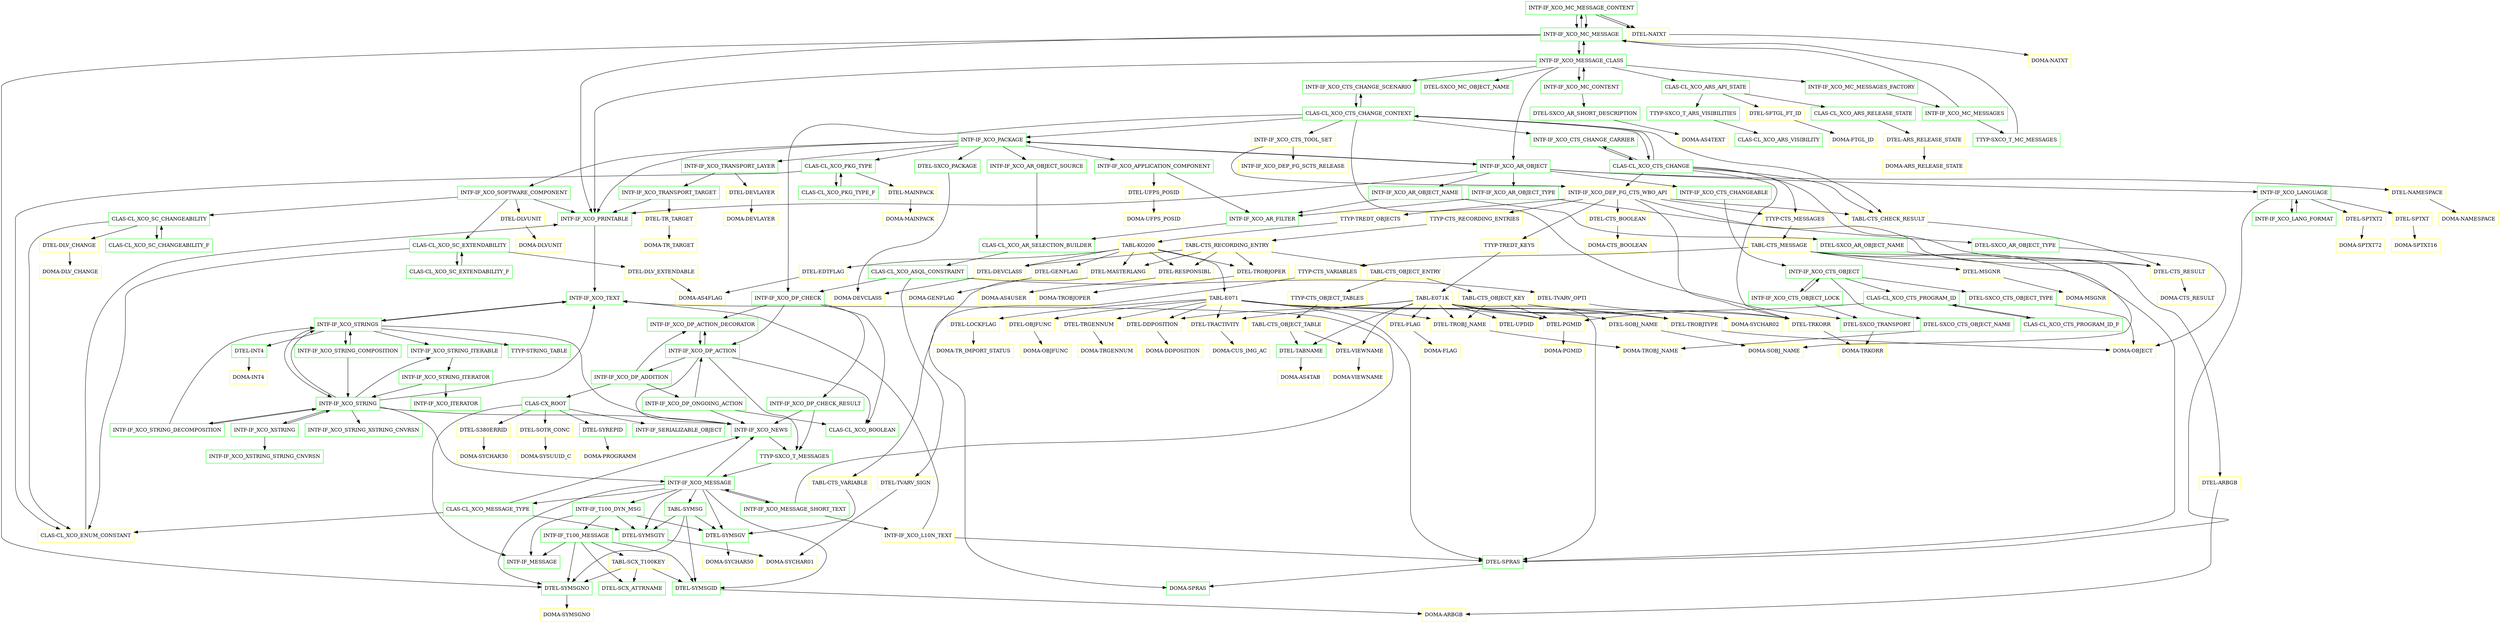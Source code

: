 digraph G {
  "INTF-IF_XCO_MC_MESSAGE_CONTENT" [shape=box,color=green];
  "INTF-IF_XCO_MC_MESSAGE" [shape=box,color=green,URL="./INTF_IF_XCO_MC_MESSAGE.html"];
  "INTF-IF_XCO_PRINTABLE" [shape=box,color=green,URL="./INTF_IF_XCO_PRINTABLE.html"];
  "INTF-IF_XCO_TEXT" [shape=box,color=green,URL="./INTF_IF_XCO_TEXT.html"];
  "INTF-IF_XCO_STRINGS" [shape=box,color=green,URL="./INTF_IF_XCO_STRINGS.html"];
  "INTF-IF_XCO_STRING_ITERABLE" [shape=box,color=green,URL="./INTF_IF_XCO_STRING_ITERABLE.html"];
  "INTF-IF_XCO_STRING_ITERATOR" [shape=box,color=green,URL="./INTF_IF_XCO_STRING_ITERATOR.html"];
  "INTF-IF_XCO_ITERATOR" [shape=box,color=green,URL="./INTF_IF_XCO_ITERATOR.html"];
  "INTF-IF_XCO_STRING" [shape=box,color=green,URL="./INTF_IF_XCO_STRING.html"];
  "INTF-IF_XCO_NEWS" [shape=box,color=green,URL="./INTF_IF_XCO_NEWS.html"];
  "TTYP-SXCO_T_MESSAGES" [shape=box,color=green,URL="./TTYP_SXCO_T_MESSAGES.html"];
  "INTF-IF_XCO_MESSAGE" [shape=box,color=green,URL="./INTF_IF_XCO_MESSAGE.html"];
  "INTF-IF_T100_DYN_MSG" [shape=box,color=green,URL="./INTF_IF_T100_DYN_MSG.html"];
  "INTF-IF_T100_MESSAGE" [shape=box,color=green,URL="./INTF_IF_T100_MESSAGE.html"];
  "INTF-IF_MESSAGE" [shape=box,color=green,URL="./INTF_IF_MESSAGE.html"];
  "TABL-SCX_T100KEY" [shape=box,color=yellow,URL="./TABL_SCX_T100KEY.html"];
  "DTEL-SCX_ATTRNAME" [shape=box,color=green,URL="./DTEL_SCX_ATTRNAME.html"];
  "DTEL-SYMSGNO" [shape=box,color=green,URL="./DTEL_SYMSGNO.html"];
  "DOMA-SYMSGNO" [shape=box,color=yellow,URL="./DOMA_SYMSGNO.html"];
  "DTEL-SYMSGID" [shape=box,color=green,URL="./DTEL_SYMSGID.html"];
  "DOMA-ARBGB" [shape=box,color=yellow,URL="./DOMA_ARBGB.html"];
  "DTEL-SYMSGTY" [shape=box,color=green,URL="./DTEL_SYMSGTY.html"];
  "DOMA-SYCHAR01" [shape=box,color=yellow,URL="./DOMA_SYCHAR01.html"];
  "DTEL-SYMSGV" [shape=box,color=green,URL="./DTEL_SYMSGV.html"];
  "DOMA-SYCHAR50" [shape=box,color=yellow,URL="./DOMA_SYCHAR50.html"];
  "INTF-IF_XCO_MESSAGE_SHORT_TEXT" [shape=box,color=green,URL="./INTF_IF_XCO_MESSAGE_SHORT_TEXT.html"];
  "INTF-IF_XCO_L10N_TEXT" [shape=box,color=yellow,URL="./INTF_IF_XCO_L10N_TEXT.html"];
  "DTEL-SPRAS" [shape=box,color=green,URL="./DTEL_SPRAS.html"];
  "DOMA-SPRAS" [shape=box,color=green,URL="./DOMA_SPRAS.html"];
  "CLAS-CL_XCO_MESSAGE_TYPE" [shape=box,color=green,URL="./CLAS_CL_XCO_MESSAGE_TYPE.html"];
  "CLAS-CL_XCO_ENUM_CONSTANT" [shape=box,color=yellow,URL="./CLAS_CL_XCO_ENUM_CONSTANT.html"];
  "TABL-SYMSG" [shape=box,color=green,URL="./TABL_SYMSG.html"];
  "INTF-IF_XCO_XSTRING" [shape=box,color=green,URL="./INTF_IF_XCO_XSTRING.html"];
  "INTF-IF_XCO_XSTRING_STRING_CNVRSN" [shape=box,color=green,URL="./INTF_IF_XCO_XSTRING_STRING_CNVRSN.html"];
  "INTF-IF_XCO_STRING_XSTRING_CNVRSN" [shape=box,color=green,URL="./INTF_IF_XCO_STRING_XSTRING_CNVRSN.html"];
  "INTF-IF_XCO_STRING_DECOMPOSITION" [shape=box,color=green,URL="./INTF_IF_XCO_STRING_DECOMPOSITION.html"];
  "INTF-IF_XCO_STRING_COMPOSITION" [shape=box,color=green,URL="./INTF_IF_XCO_STRING_COMPOSITION.html"];
  "TTYP-STRING_TABLE" [shape=box,color=green,URL="./TTYP_STRING_TABLE.html"];
  "DTEL-INT4" [shape=box,color=green,URL="./DTEL_INT4.html"];
  "DOMA-INT4" [shape=box,color=yellow,URL="./DOMA_INT4.html"];
  "INTF-IF_XCO_MC_MESSAGE_CONTENT" [shape=box,color=green,URL="./INTF_IF_XCO_MC_MESSAGE_CONTENT.html"];
  "DTEL-NATXT" [shape=box,color=yellow,URL="./DTEL_NATXT.html"];
  "DOMA-NATXT" [shape=box,color=yellow,URL="./DOMA_NATXT.html"];
  "INTF-IF_XCO_MESSAGE_CLASS" [shape=box,color=green,URL="./INTF_IF_XCO_MESSAGE_CLASS.html"];
  "INTF-IF_XCO_MC_CONTENT" [shape=box,color=green,URL="./INTF_IF_XCO_MC_CONTENT.html"];
  "DTEL-SXCO_AR_SHORT_DESCRIPTION" [shape=box,color=green,URL="./DTEL_SXCO_AR_SHORT_DESCRIPTION.html"];
  "DOMA-AS4TEXT" [shape=box,color=yellow,URL="./DOMA_AS4TEXT.html"];
  "CLAS-CL_XCO_ARS_API_STATE" [shape=box,color=green,URL="./CLAS_CL_XCO_ARS_API_STATE.html"];
  "CLAS-CL_XCO_ARS_RELEASE_STATE" [shape=box,color=green,URL="./CLAS_CL_XCO_ARS_RELEASE_STATE.html"];
  "DTEL-ARS_RELEASE_STATE" [shape=box,color=yellow,URL="./DTEL_ARS_RELEASE_STATE.html"];
  "DOMA-ARS_RELEASE_STATE" [shape=box,color=yellow,URL="./DOMA_ARS_RELEASE_STATE.html"];
  "TTYP-SXCO_T_ARS_VISIBILITIES" [shape=box,color=green,URL="./TTYP_SXCO_T_ARS_VISIBILITIES.html"];
  "CLAS-CL_XCO_ARS_VISIBILITY" [shape=box,color=green,URL="./CLAS_CL_XCO_ARS_VISIBILITY.html"];
  "DTEL-SFTGL_FT_ID" [shape=box,color=yellow,URL="./DTEL_SFTGL_FT_ID.html"];
  "DOMA-FTGL_ID" [shape=box,color=yellow,URL="./DOMA_FTGL_ID.html"];
  "INTF-IF_XCO_CTS_CHANGE_SCENARIO" [shape=box,color=green,URL="./INTF_IF_XCO_CTS_CHANGE_SCENARIO.html"];
  "CLAS-CL_XCO_CTS_CHANGE_CONTEXT" [shape=box,color=green,URL="./CLAS_CL_XCO_CTS_CHANGE_CONTEXT.html"];
  "INTF-IF_XCO_CTS_CHANGE_CARRIER" [shape=box,color=green,URL="./INTF_IF_XCO_CTS_CHANGE_CARRIER.html"];
  "CLAS-CL_XCO_CTS_CHANGE" [shape=box,color=green,URL="./CLAS_CL_XCO_CTS_CHANGE.html"];
  "INTF-IF_XCO_DEP_FG_CTS_WBO_API" [shape=box,color=yellow,URL="./INTF_IF_XCO_DEP_FG_CTS_WBO_API.html"];
  "DTEL-CTS_RESULT" [shape=box,color=yellow,URL="./DTEL_CTS_RESULT.html"];
  "DOMA-CTS_RESULT" [shape=box,color=yellow,URL="./DOMA_CTS_RESULT.html"];
  "DTEL-TRKORR" [shape=box,color=yellow,URL="./DTEL_TRKORR.html"];
  "DOMA-TRKORR" [shape=box,color=yellow,URL="./DOMA_TRKORR.html"];
  "TTYP-TREDT_KEYS" [shape=box,color=yellow,URL="./TTYP_TREDT_KEYS.html"];
  "TABL-E071K" [shape=box,color=yellow,URL="./TABL_E071K.html"];
  "DTEL-TRACTIVITY" [shape=box,color=yellow,URL="./DTEL_TRACTIVITY.html"];
  "DOMA-CUS_IMG_AC" [shape=box,color=yellow,URL="./DOMA_CUS_IMG_AC.html"];
  "DTEL-FLAG" [shape=box,color=yellow,URL="./DTEL_FLAG.html"];
  "DOMA-FLAG" [shape=box,color=yellow,URL="./DOMA_FLAG.html"];
  "DTEL-TROBJ_NAME" [shape=box,color=yellow,URL="./DTEL_TROBJ_NAME.html"];
  "DOMA-TROBJ_NAME" [shape=box,color=yellow,URL="./DOMA_TROBJ_NAME.html"];
  "DTEL-UPDID" [shape=box,color=yellow,URL="./DTEL_UPDID.html"];
  "DTEL-VIEWNAME" [shape=box,color=yellow,URL="./DTEL_VIEWNAME.html"];
  "DOMA-VIEWNAME" [shape=box,color=yellow,URL="./DOMA_VIEWNAME.html"];
  "DTEL-SOBJ_NAME" [shape=box,color=yellow,URL="./DTEL_SOBJ_NAME.html"];
  "DOMA-SOBJ_NAME" [shape=box,color=yellow,URL="./DOMA_SOBJ_NAME.html"];
  "DTEL-DDPOSITION" [shape=box,color=yellow,URL="./DTEL_DDPOSITION.html"];
  "DOMA-DDPOSITION" [shape=box,color=yellow,URL="./DOMA_DDPOSITION.html"];
  "DTEL-TABNAME" [shape=box,color=green,URL="./DTEL_TABNAME.html"];
  "DOMA-AS4TAB" [shape=box,color=yellow,URL="./DOMA_AS4TAB.html"];
  "DTEL-TROBJTYPE" [shape=box,color=yellow,URL="./DTEL_TROBJTYPE.html"];
  "DOMA-OBJECT" [shape=box,color=yellow,URL="./DOMA_OBJECT.html"];
  "DTEL-PGMID" [shape=box,color=yellow,URL="./DTEL_PGMID.html"];
  "DOMA-PGMID" [shape=box,color=yellow,URL="./DOMA_PGMID.html"];
  "TTYP-TREDT_OBJECTS" [shape=box,color=yellow,URL="./TTYP_TREDT_OBJECTS.html"];
  "TABL-KO200" [shape=box,color=yellow,URL="./TABL_KO200.html"];
  "DTEL-EDTFLAG" [shape=box,color=yellow,URL="./DTEL_EDTFLAG.html"];
  "DOMA-AS4FLAG" [shape=box,color=yellow,URL="./DOMA_AS4FLAG.html"];
  "DTEL-TROBJOPER" [shape=box,color=yellow,URL="./DTEL_TROBJOPER.html"];
  "DOMA-TROBJOPER" [shape=box,color=yellow,URL="./DOMA_TROBJOPER.html"];
  "DTEL-MASTERLANG" [shape=box,color=yellow,URL="./DTEL_MASTERLANG.html"];
  "DTEL-GENFLAG" [shape=box,color=yellow,URL="./DTEL_GENFLAG.html"];
  "DOMA-GENFLAG" [shape=box,color=yellow,URL="./DOMA_GENFLAG.html"];
  "DTEL-DEVCLASS" [shape=box,color=yellow,URL="./DTEL_DEVCLASS.html"];
  "DOMA-DEVCLASS" [shape=box,color=yellow,URL="./DOMA_DEVCLASS.html"];
  "DTEL-RESPONSIBL" [shape=box,color=yellow,URL="./DTEL_RESPONSIBL.html"];
  "DOMA-AS4USER" [shape=box,color=yellow,URL="./DOMA_AS4USER.html"];
  "TABL-E071" [shape=box,color=yellow,URL="./TABL_E071.html"];
  "DTEL-TRGENNUM" [shape=box,color=yellow,URL="./DTEL_TRGENNUM.html"];
  "DOMA-TRGENNUM" [shape=box,color=yellow,URL="./DOMA_TRGENNUM.html"];
  "DTEL-LOCKFLAG" [shape=box,color=yellow,URL="./DTEL_LOCKFLAG.html"];
  "DOMA-TR_IMPORT_STATUS" [shape=box,color=yellow,URL="./DOMA_TR_IMPORT_STATUS.html"];
  "DTEL-OBJFUNC" [shape=box,color=yellow,URL="./DTEL_OBJFUNC.html"];
  "DOMA-OBJFUNC" [shape=box,color=yellow,URL="./DOMA_OBJFUNC.html"];
  "TTYP-CTS_MESSAGES" [shape=box,color=yellow,URL="./TTYP_CTS_MESSAGES.html"];
  "TABL-CTS_MESSAGE" [shape=box,color=yellow,URL="./TABL_CTS_MESSAGE.html"];
  "TTYP-CTS_VARIABLES" [shape=box,color=yellow,URL="./TTYP_CTS_VARIABLES.html"];
  "TABL-CTS_VARIABLE" [shape=box,color=yellow,URL="./TABL_CTS_VARIABLE.html"];
  "DTEL-MSGNR" [shape=box,color=yellow,URL="./DTEL_MSGNR.html"];
  "DOMA-MSGNR" [shape=box,color=yellow,URL="./DOMA_MSGNR.html"];
  "DTEL-ARBGB" [shape=box,color=yellow,URL="./DTEL_ARBGB.html"];
  "TABL-CTS_CHECK_RESULT" [shape=box,color=yellow,URL="./TABL_CTS_CHECK_RESULT.html"];
  "DTEL-CTS_BOOLEAN" [shape=box,color=yellow,URL="./DTEL_CTS_BOOLEAN.html"];
  "DOMA-CTS_BOOLEAN" [shape=box,color=yellow,URL="./DOMA_CTS_BOOLEAN.html"];
  "TTYP-CTS_RECORDING_ENTRIES" [shape=box,color=yellow,URL="./TTYP_CTS_RECORDING_ENTRIES.html"];
  "TABL-CTS_RECORDING_ENTRY" [shape=box,color=yellow,URL="./TABL_CTS_RECORDING_ENTRY.html"];
  "TABL-CTS_OBJECT_ENTRY" [shape=box,color=yellow,URL="./TABL_CTS_OBJECT_ENTRY.html"];
  "TTYP-CTS_OBJECT_TABLES" [shape=box,color=yellow,URL="./TTYP_CTS_OBJECT_TABLES.html"];
  "TABL-CTS_OBJECT_TABLE" [shape=box,color=yellow,URL="./TABL_CTS_OBJECT_TABLE.html"];
  "TABL-CTS_OBJECT_KEY" [shape=box,color=yellow,URL="./TABL_CTS_OBJECT_KEY.html"];
  "INTF-IF_XCO_DP_CHECK" [shape=box,color=green,URL="./INTF_IF_XCO_DP_CHECK.html"];
  "INTF-IF_XCO_DP_ACTION_DECORATOR" [shape=box,color=green,URL="./INTF_IF_XCO_DP_ACTION_DECORATOR.html"];
  "INTF-IF_XCO_DP_ACTION" [shape=box,color=green,URL="./INTF_IF_XCO_DP_ACTION.html"];
  "INTF-IF_XCO_DP_ADDITION" [shape=box,color=green,URL="./INTF_IF_XCO_DP_ADDITION.html"];
  "CLAS-CX_ROOT" [shape=box,color=green,URL="./CLAS_CX_ROOT.html"];
  "INTF-IF_SERIALIZABLE_OBJECT" [shape=box,color=green,URL="./INTF_IF_SERIALIZABLE_OBJECT.html"];
  "DTEL-SYREPID" [shape=box,color=green,URL="./DTEL_SYREPID.html"];
  "DOMA-PROGRAMM" [shape=box,color=yellow,URL="./DOMA_PROGRAMM.html"];
  "DTEL-S380ERRID" [shape=box,color=yellow,URL="./DTEL_S380ERRID.html"];
  "DOMA-SYCHAR30" [shape=box,color=yellow,URL="./DOMA_SYCHAR30.html"];
  "DTEL-SOTR_CONC" [shape=box,color=yellow,URL="./DTEL_SOTR_CONC.html"];
  "DOMA-SYSUUID_C" [shape=box,color=yellow,URL="./DOMA_SYSUUID_C.html"];
  "INTF-IF_XCO_DP_ONGOING_ACTION" [shape=box,color=green,URL="./INTF_IF_XCO_DP_ONGOING_ACTION.html"];
  "CLAS-CL_XCO_BOOLEAN" [shape=box,color=green,URL="./CLAS_CL_XCO_BOOLEAN.html"];
  "INTF-IF_XCO_DP_CHECK_RESULT" [shape=box,color=green,URL="./INTF_IF_XCO_DP_CHECK_RESULT.html"];
  "INTF-IF_XCO_PACKAGE" [shape=box,color=green,URL="./INTF_IF_XCO_PACKAGE.html"];
  "INTF-IF_XCO_AR_OBJECT_SOURCE" [shape=box,color=green,URL="./INTF_IF_XCO_AR_OBJECT_SOURCE.html"];
  "CLAS-CL_XCO_AR_SELECTION_BUILDER" [shape=box,color=green,URL="./CLAS_CL_XCO_AR_SELECTION_BUILDER.html"];
  "CLAS-CL_XCO_ASQL_CONSTRAINT" [shape=box,color=green,URL="./CLAS_CL_XCO_ASQL_CONSTRAINT.html"];
  "DTEL-TVARV_OPTI" [shape=box,color=yellow,URL="./DTEL_TVARV_OPTI.html"];
  "DOMA-SYCHAR02" [shape=box,color=yellow,URL="./DOMA_SYCHAR02.html"];
  "DTEL-TVARV_SIGN" [shape=box,color=yellow,URL="./DTEL_TVARV_SIGN.html"];
  "INTF-IF_XCO_AR_OBJECT" [shape=box,color=green,URL="./INTF_IF_XCO_AR_OBJECT.html"];
  "INTF-IF_XCO_CTS_CHANGEABLE" [shape=box,color=green,URL="./INTF_IF_XCO_CTS_CHANGEABLE.html"];
  "INTF-IF_XCO_CTS_OBJECT" [shape=box,color=green,URL="./INTF_IF_XCO_CTS_OBJECT.html"];
  "INTF-IF_XCO_CTS_OBJECT_LOCK" [shape=box,color=green,URL="./INTF_IF_XCO_CTS_OBJECT_LOCK.html"];
  "DTEL-SXCO_TRANSPORT" [shape=box,color=green,URL="./DTEL_SXCO_TRANSPORT.html"];
  "CLAS-CL_XCO_CTS_PROGRAM_ID" [shape=box,color=green,URL="./CLAS_CL_XCO_CTS_PROGRAM_ID.html"];
  "CLAS-CL_XCO_CTS_PROGRAM_ID_F" [shape=box,color=green,URL="./CLAS_CL_XCO_CTS_PROGRAM_ID_F.html"];
  "DTEL-SXCO_CTS_OBJECT_NAME" [shape=box,color=green,URL="./DTEL_SXCO_CTS_OBJECT_NAME.html"];
  "DTEL-SXCO_CTS_OBJECT_TYPE" [shape=box,color=green,URL="./DTEL_SXCO_CTS_OBJECT_TYPE.html"];
  "INTF-IF_XCO_LANGUAGE" [shape=box,color=green,URL="./INTF_IF_XCO_LANGUAGE.html"];
  "INTF-IF_XCO_LANG_FORMAT" [shape=box,color=green,URL="./INTF_IF_XCO_LANG_FORMAT.html"];
  "DTEL-SPTXT2" [shape=box,color=yellow,URL="./DTEL_SPTXT2.html"];
  "DOMA-SPTXT72" [shape=box,color=yellow,URL="./DOMA_SPTXT72.html"];
  "DTEL-SPTXT" [shape=box,color=yellow,URL="./DTEL_SPTXT.html"];
  "DOMA-SPTXT16" [shape=box,color=yellow,URL="./DOMA_SPTXT16.html"];
  "INTF-IF_XCO_AR_OBJECT_NAME" [shape=box,color=green,URL="./INTF_IF_XCO_AR_OBJECT_NAME.html"];
  "INTF-IF_XCO_AR_FILTER" [shape=box,color=green,URL="./INTF_IF_XCO_AR_FILTER.html"];
  "DTEL-SXCO_AR_OBJECT_NAME" [shape=box,color=green,URL="./DTEL_SXCO_AR_OBJECT_NAME.html"];
  "INTF-IF_XCO_AR_OBJECT_TYPE" [shape=box,color=green,URL="./INTF_IF_XCO_AR_OBJECT_TYPE.html"];
  "DTEL-SXCO_AR_OBJECT_TYPE" [shape=box,color=green,URL="./DTEL_SXCO_AR_OBJECT_TYPE.html"];
  "DTEL-NAMESPACE" [shape=box,color=yellow,URL="./DTEL_NAMESPACE.html"];
  "DOMA-NAMESPACE" [shape=box,color=yellow,URL="./DOMA_NAMESPACE.html"];
  "INTF-IF_XCO_SOFTWARE_COMPONENT" [shape=box,color=green,URL="./INTF_IF_XCO_SOFTWARE_COMPONENT.html"];
  "CLAS-CL_XCO_SC_EXTENDABILITY" [shape=box,color=green,URL="./CLAS_CL_XCO_SC_EXTENDABILITY.html"];
  "CLAS-CL_XCO_SC_EXTENDABILITY_F" [shape=box,color=green,URL="./CLAS_CL_XCO_SC_EXTENDABILITY_F.html"];
  "DTEL-DLV_EXTENDABLE" [shape=box,color=yellow,URL="./DTEL_DLV_EXTENDABLE.html"];
  "CLAS-CL_XCO_SC_CHANGEABILITY" [shape=box,color=green,URL="./CLAS_CL_XCO_SC_CHANGEABILITY.html"];
  "CLAS-CL_XCO_SC_CHANGEABILITY_F" [shape=box,color=green,URL="./CLAS_CL_XCO_SC_CHANGEABILITY_F.html"];
  "DTEL-DLV_CHANGE" [shape=box,color=yellow,URL="./DTEL_DLV_CHANGE.html"];
  "DOMA-DLV_CHANGE" [shape=box,color=yellow,URL="./DOMA_DLV_CHANGE.html"];
  "DTEL-DLVUNIT" [shape=box,color=yellow,URL="./DTEL_DLVUNIT.html"];
  "DOMA-DLVUNIT" [shape=box,color=yellow,URL="./DOMA_DLVUNIT.html"];
  "INTF-IF_XCO_TRANSPORT_LAYER" [shape=box,color=green,URL="./INTF_IF_XCO_TRANSPORT_LAYER.html"];
  "INTF-IF_XCO_TRANSPORT_TARGET" [shape=box,color=green,URL="./INTF_IF_XCO_TRANSPORT_TARGET.html"];
  "DTEL-TR_TARGET" [shape=box,color=yellow,URL="./DTEL_TR_TARGET.html"];
  "DOMA-TR_TARGET" [shape=box,color=yellow,URL="./DOMA_TR_TARGET.html"];
  "DTEL-DEVLAYER" [shape=box,color=yellow,URL="./DTEL_DEVLAYER.html"];
  "DOMA-DEVLAYER" [shape=box,color=yellow,URL="./DOMA_DEVLAYER.html"];
  "CLAS-CL_XCO_PKG_TYPE" [shape=box,color=green,URL="./CLAS_CL_XCO_PKG_TYPE.html"];
  "CLAS-CL_XCO_PKG_TYPE_F" [shape=box,color=green,URL="./CLAS_CL_XCO_PKG_TYPE_F.html"];
  "DTEL-MAINPACK" [shape=box,color=yellow,URL="./DTEL_MAINPACK.html"];
  "DOMA-MAINPACK" [shape=box,color=yellow,URL="./DOMA_MAINPACK.html"];
  "INTF-IF_XCO_APPLICATION_COMPONENT" [shape=box,color=green,URL="./INTF_IF_XCO_APPLICATION_COMPONENT.html"];
  "DTEL-UFPS_POSID" [shape=box,color=yellow,URL="./DTEL_UFPS_POSID.html"];
  "DOMA-UFPS_POSID" [shape=box,color=yellow,URL="./DOMA_UFPS_POSID.html"];
  "DTEL-SXCO_PACKAGE" [shape=box,color=green,URL="./DTEL_SXCO_PACKAGE.html"];
  "INTF-IF_XCO_CTS_TOOL_SET" [shape=box,color=yellow,URL="./INTF_IF_XCO_CTS_TOOL_SET.html"];
  "INTF-IF_XCO_DEP_FG_SCTS_RELEASE" [shape=box,color=yellow,URL="./INTF_IF_XCO_DEP_FG_SCTS_RELEASE.html"];
  "INTF-IF_XCO_MC_MESSAGES_FACTORY" [shape=box,color=green,URL="./INTF_IF_XCO_MC_MESSAGES_FACTORY.html"];
  "INTF-IF_XCO_MC_MESSAGES" [shape=box,color=green,URL="./INTF_IF_XCO_MC_MESSAGES.html"];
  "TTYP-SXCO_T_MC_MESSAGES" [shape=box,color=green,URL="./TTYP_SXCO_T_MC_MESSAGES.html"];
  "DTEL-SXCO_MC_OBJECT_NAME" [shape=box,color=green,URL="./DTEL_SXCO_MC_OBJECT_NAME.html"];
  "INTF-IF_XCO_MC_MESSAGE_CONTENT" -> "DTEL-NATXT";
  "INTF-IF_XCO_MC_MESSAGE_CONTENT" -> "INTF-IF_XCO_MC_MESSAGE";
  "INTF-IF_XCO_MC_MESSAGE" -> "DTEL-SYMSGNO";
  "INTF-IF_XCO_MC_MESSAGE" -> "INTF-IF_XCO_MESSAGE_CLASS";
  "INTF-IF_XCO_MC_MESSAGE" -> "INTF-IF_XCO_MC_MESSAGE_CONTENT";
  "INTF-IF_XCO_MC_MESSAGE" -> "INTF-IF_XCO_PRINTABLE";
  "INTF-IF_XCO_PRINTABLE" -> "INTF-IF_XCO_TEXT";
  "INTF-IF_XCO_TEXT" -> "INTF-IF_XCO_STRINGS";
  "INTF-IF_XCO_STRINGS" -> "DTEL-INT4";
  "INTF-IF_XCO_STRINGS" -> "TTYP-STRING_TABLE";
  "INTF-IF_XCO_STRINGS" -> "INTF-IF_XCO_STRING";
  "INTF-IF_XCO_STRINGS" -> "INTF-IF_XCO_STRING_COMPOSITION";
  "INTF-IF_XCO_STRINGS" -> "INTF-IF_XCO_NEWS";
  "INTF-IF_XCO_STRINGS" -> "INTF-IF_XCO_TEXT";
  "INTF-IF_XCO_STRINGS" -> "INTF-IF_XCO_STRING_ITERABLE";
  "INTF-IF_XCO_STRING_ITERABLE" -> "INTF-IF_XCO_STRING_ITERATOR";
  "INTF-IF_XCO_STRING_ITERATOR" -> "INTF-IF_XCO_STRING";
  "INTF-IF_XCO_STRING_ITERATOR" -> "INTF-IF_XCO_ITERATOR";
  "INTF-IF_XCO_STRING" -> "INTF-IF_XCO_STRINGS";
  "INTF-IF_XCO_STRING" -> "INTF-IF_XCO_STRING_DECOMPOSITION";
  "INTF-IF_XCO_STRING" -> "INTF-IF_XCO_MESSAGE";
  "INTF-IF_XCO_STRING" -> "INTF-IF_XCO_STRING_XSTRING_CNVRSN";
  "INTF-IF_XCO_STRING" -> "INTF-IF_XCO_XSTRING";
  "INTF-IF_XCO_STRING" -> "INTF-IF_XCO_NEWS";
  "INTF-IF_XCO_STRING" -> "INTF-IF_XCO_TEXT";
  "INTF-IF_XCO_STRING" -> "INTF-IF_XCO_STRING_ITERABLE";
  "INTF-IF_XCO_NEWS" -> "TTYP-SXCO_T_MESSAGES";
  "TTYP-SXCO_T_MESSAGES" -> "INTF-IF_XCO_MESSAGE";
  "INTF-IF_XCO_MESSAGE" -> "TABL-SYMSG";
  "INTF-IF_XCO_MESSAGE" -> "DTEL-SYMSGTY";
  "INTF-IF_XCO_MESSAGE" -> "DTEL-SYMSGID";
  "INTF-IF_XCO_MESSAGE" -> "DTEL-SYMSGNO";
  "INTF-IF_XCO_MESSAGE" -> "DTEL-SYMSGV";
  "INTF-IF_XCO_MESSAGE" -> "CLAS-CL_XCO_MESSAGE_TYPE";
  "INTF-IF_XCO_MESSAGE" -> "INTF-IF_XCO_MESSAGE_SHORT_TEXT";
  "INTF-IF_XCO_MESSAGE" -> "INTF-IF_T100_DYN_MSG";
  "INTF-IF_XCO_MESSAGE" -> "INTF-IF_XCO_NEWS";
  "INTF-IF_T100_DYN_MSG" -> "DTEL-SYMSGV";
  "INTF-IF_T100_DYN_MSG" -> "DTEL-SYMSGTY";
  "INTF-IF_T100_DYN_MSG" -> "INTF-IF_MESSAGE";
  "INTF-IF_T100_DYN_MSG" -> "INTF-IF_T100_MESSAGE";
  "INTF-IF_T100_MESSAGE" -> "DTEL-SYMSGID";
  "INTF-IF_T100_MESSAGE" -> "DTEL-SYMSGNO";
  "INTF-IF_T100_MESSAGE" -> "DTEL-SCX_ATTRNAME";
  "INTF-IF_T100_MESSAGE" -> "TABL-SCX_T100KEY";
  "INTF-IF_T100_MESSAGE" -> "INTF-IF_MESSAGE";
  "TABL-SCX_T100KEY" -> "DTEL-SYMSGID";
  "TABL-SCX_T100KEY" -> "DTEL-SYMSGNO";
  "TABL-SCX_T100KEY" -> "DTEL-SCX_ATTRNAME";
  "DTEL-SYMSGNO" -> "DOMA-SYMSGNO";
  "DTEL-SYMSGID" -> "DOMA-ARBGB";
  "DTEL-SYMSGTY" -> "DOMA-SYCHAR01";
  "DTEL-SYMSGV" -> "DOMA-SYCHAR50";
  "INTF-IF_XCO_MESSAGE_SHORT_TEXT" -> "INTF-IF_XCO_MESSAGE";
  "INTF-IF_XCO_MESSAGE_SHORT_TEXT" -> "INTF-IF_XCO_TEXT";
  "INTF-IF_XCO_MESSAGE_SHORT_TEXT" -> "INTF-IF_XCO_L10N_TEXT";
  "INTF-IF_XCO_L10N_TEXT" -> "DTEL-SPRAS";
  "INTF-IF_XCO_L10N_TEXT" -> "INTF-IF_XCO_TEXT";
  "DTEL-SPRAS" -> "DOMA-SPRAS";
  "CLAS-CL_XCO_MESSAGE_TYPE" -> "DTEL-SYMSGTY";
  "CLAS-CL_XCO_MESSAGE_TYPE" -> "CLAS-CL_XCO_ENUM_CONSTANT";
  "CLAS-CL_XCO_MESSAGE_TYPE" -> "INTF-IF_XCO_NEWS";
  "CLAS-CL_XCO_ENUM_CONSTANT" -> "INTF-IF_XCO_PRINTABLE";
  "TABL-SYMSG" -> "DTEL-SYMSGTY";
  "TABL-SYMSG" -> "DTEL-SYMSGID";
  "TABL-SYMSG" -> "DTEL-SYMSGNO";
  "TABL-SYMSG" -> "DTEL-SYMSGV";
  "INTF-IF_XCO_XSTRING" -> "INTF-IF_XCO_XSTRING_STRING_CNVRSN";
  "INTF-IF_XCO_XSTRING" -> "INTF-IF_XCO_STRING";
  "INTF-IF_XCO_STRING_DECOMPOSITION" -> "INTF-IF_XCO_STRING";
  "INTF-IF_XCO_STRING_DECOMPOSITION" -> "INTF-IF_XCO_STRINGS";
  "INTF-IF_XCO_STRING_COMPOSITION" -> "INTF-IF_XCO_STRINGS";
  "INTF-IF_XCO_STRING_COMPOSITION" -> "INTF-IF_XCO_STRING";
  "DTEL-INT4" -> "DOMA-INT4";
  "INTF-IF_XCO_MC_MESSAGE_CONTENT" -> "DTEL-NATXT";
  "INTF-IF_XCO_MC_MESSAGE_CONTENT" -> "INTF-IF_XCO_MC_MESSAGE";
  "DTEL-NATXT" -> "DOMA-NATXT";
  "INTF-IF_XCO_MESSAGE_CLASS" -> "DTEL-SXCO_MC_OBJECT_NAME";
  "INTF-IF_XCO_MESSAGE_CLASS" -> "INTF-IF_XCO_MC_MESSAGES_FACTORY";
  "INTF-IF_XCO_MESSAGE_CLASS" -> "INTF-IF_XCO_AR_OBJECT";
  "INTF-IF_XCO_MESSAGE_CLASS" -> "INTF-IF_XCO_CTS_CHANGE_SCENARIO";
  "INTF-IF_XCO_MESSAGE_CLASS" -> "CLAS-CL_XCO_ARS_API_STATE";
  "INTF-IF_XCO_MESSAGE_CLASS" -> "INTF-IF_XCO_MC_CONTENT";
  "INTF-IF_XCO_MESSAGE_CLASS" -> "INTF-IF_XCO_MC_MESSAGE";
  "INTF-IF_XCO_MESSAGE_CLASS" -> "INTF-IF_XCO_PRINTABLE";
  "INTF-IF_XCO_MC_CONTENT" -> "DTEL-SXCO_AR_SHORT_DESCRIPTION";
  "INTF-IF_XCO_MC_CONTENT" -> "INTF-IF_XCO_MESSAGE_CLASS";
  "DTEL-SXCO_AR_SHORT_DESCRIPTION" -> "DOMA-AS4TEXT";
  "CLAS-CL_XCO_ARS_API_STATE" -> "DTEL-SFTGL_FT_ID";
  "CLAS-CL_XCO_ARS_API_STATE" -> "TTYP-SXCO_T_ARS_VISIBILITIES";
  "CLAS-CL_XCO_ARS_API_STATE" -> "CLAS-CL_XCO_ARS_RELEASE_STATE";
  "CLAS-CL_XCO_ARS_RELEASE_STATE" -> "DTEL-ARS_RELEASE_STATE";
  "DTEL-ARS_RELEASE_STATE" -> "DOMA-ARS_RELEASE_STATE";
  "TTYP-SXCO_T_ARS_VISIBILITIES" -> "CLAS-CL_XCO_ARS_VISIBILITY";
  "DTEL-SFTGL_FT_ID" -> "DOMA-FTGL_ID";
  "INTF-IF_XCO_CTS_CHANGE_SCENARIO" -> "CLAS-CL_XCO_CTS_CHANGE_CONTEXT";
  "CLAS-CL_XCO_CTS_CHANGE_CONTEXT" -> "TABL-CTS_CHECK_RESULT";
  "CLAS-CL_XCO_CTS_CHANGE_CONTEXT" -> "DTEL-SXCO_TRANSPORT";
  "CLAS-CL_XCO_CTS_CHANGE_CONTEXT" -> "INTF-IF_XCO_CTS_CHANGE_SCENARIO";
  "CLAS-CL_XCO_CTS_CHANGE_CONTEXT" -> "INTF-IF_XCO_CTS_TOOL_SET";
  "CLAS-CL_XCO_CTS_CHANGE_CONTEXT" -> "CLAS-CL_XCO_CTS_CHANGE";
  "CLAS-CL_XCO_CTS_CHANGE_CONTEXT" -> "INTF-IF_XCO_PACKAGE";
  "CLAS-CL_XCO_CTS_CHANGE_CONTEXT" -> "INTF-IF_XCO_DP_CHECK";
  "CLAS-CL_XCO_CTS_CHANGE_CONTEXT" -> "INTF-IF_XCO_CTS_CHANGE_CARRIER";
  "INTF-IF_XCO_CTS_CHANGE_CARRIER" -> "CLAS-CL_XCO_CTS_CHANGE";
  "CLAS-CL_XCO_CTS_CHANGE" -> "TABL-CTS_CHECK_RESULT";
  "CLAS-CL_XCO_CTS_CHANGE" -> "TTYP-CTS_MESSAGES";
  "CLAS-CL_XCO_CTS_CHANGE" -> "DTEL-TRKORR";
  "CLAS-CL_XCO_CTS_CHANGE" -> "DTEL-CTS_RESULT";
  "CLAS-CL_XCO_CTS_CHANGE" -> "CLAS-CL_XCO_CTS_CHANGE_CONTEXT";
  "CLAS-CL_XCO_CTS_CHANGE" -> "INTF-IF_XCO_CTS_CHANGE_CARRIER";
  "CLAS-CL_XCO_CTS_CHANGE" -> "INTF-IF_XCO_DEP_FG_CTS_WBO_API";
  "INTF-IF_XCO_DEP_FG_CTS_WBO_API" -> "TTYP-CTS_RECORDING_ENTRIES";
  "INTF-IF_XCO_DEP_FG_CTS_WBO_API" -> "DTEL-CTS_BOOLEAN";
  "INTF-IF_XCO_DEP_FG_CTS_WBO_API" -> "TABL-CTS_CHECK_RESULT";
  "INTF-IF_XCO_DEP_FG_CTS_WBO_API" -> "TTYP-CTS_MESSAGES";
  "INTF-IF_XCO_DEP_FG_CTS_WBO_API" -> "TTYP-TREDT_OBJECTS";
  "INTF-IF_XCO_DEP_FG_CTS_WBO_API" -> "TTYP-TREDT_KEYS";
  "INTF-IF_XCO_DEP_FG_CTS_WBO_API" -> "DTEL-TRKORR";
  "INTF-IF_XCO_DEP_FG_CTS_WBO_API" -> "DTEL-CTS_RESULT";
  "DTEL-CTS_RESULT" -> "DOMA-CTS_RESULT";
  "DTEL-TRKORR" -> "DOMA-TRKORR";
  "TTYP-TREDT_KEYS" -> "TABL-E071K";
  "TABL-E071K" -> "DTEL-TRKORR";
  "TABL-E071K" -> "DTEL-PGMID";
  "TABL-E071K" -> "DTEL-TROBJTYPE";
  "TABL-E071K" -> "DTEL-TABNAME";
  "TABL-E071K" -> "DTEL-DDPOSITION";
  "TABL-E071K" -> "DTEL-SOBJ_NAME";
  "TABL-E071K" -> "DTEL-VIEWNAME";
  "TABL-E071K" -> "DTEL-UPDID";
  "TABL-E071K" -> "DTEL-TROBJ_NAME";
  "TABL-E071K" -> "DTEL-FLAG";
  "TABL-E071K" -> "DTEL-SPRAS";
  "TABL-E071K" -> "DTEL-TRACTIVITY";
  "DTEL-TRACTIVITY" -> "DOMA-CUS_IMG_AC";
  "DTEL-FLAG" -> "DOMA-FLAG";
  "DTEL-TROBJ_NAME" -> "DOMA-TROBJ_NAME";
  "DTEL-VIEWNAME" -> "DOMA-VIEWNAME";
  "DTEL-SOBJ_NAME" -> "DOMA-SOBJ_NAME";
  "DTEL-DDPOSITION" -> "DOMA-DDPOSITION";
  "DTEL-TABNAME" -> "DOMA-AS4TAB";
  "DTEL-TROBJTYPE" -> "DOMA-OBJECT";
  "DTEL-PGMID" -> "DOMA-PGMID";
  "TTYP-TREDT_OBJECTS" -> "TABL-KO200";
  "TABL-KO200" -> "TABL-E071";
  "TABL-KO200" -> "DTEL-RESPONSIBL";
  "TABL-KO200" -> "DTEL-DEVCLASS";
  "TABL-KO200" -> "DTEL-GENFLAG";
  "TABL-KO200" -> "DTEL-MASTERLANG";
  "TABL-KO200" -> "DTEL-TROBJOPER";
  "TABL-KO200" -> "DTEL-EDTFLAG";
  "DTEL-EDTFLAG" -> "DOMA-AS4FLAG";
  "DTEL-TROBJOPER" -> "DOMA-TROBJOPER";
  "DTEL-MASTERLANG" -> "DOMA-SPRAS";
  "DTEL-GENFLAG" -> "DOMA-GENFLAG";
  "DTEL-DEVCLASS" -> "DOMA-DEVCLASS";
  "DTEL-RESPONSIBL" -> "DOMA-AS4USER";
  "TABL-E071" -> "DTEL-TRKORR";
  "TABL-E071" -> "DTEL-DDPOSITION";
  "TABL-E071" -> "DTEL-PGMID";
  "TABL-E071" -> "DTEL-TROBJTYPE";
  "TABL-E071" -> "DTEL-TROBJ_NAME";
  "TABL-E071" -> "DTEL-OBJFUNC";
  "TABL-E071" -> "DTEL-LOCKFLAG";
  "TABL-E071" -> "DTEL-TRGENNUM";
  "TABL-E071" -> "DTEL-SPRAS";
  "TABL-E071" -> "DTEL-TRACTIVITY";
  "DTEL-TRGENNUM" -> "DOMA-TRGENNUM";
  "DTEL-LOCKFLAG" -> "DOMA-TR_IMPORT_STATUS";
  "DTEL-OBJFUNC" -> "DOMA-OBJFUNC";
  "TTYP-CTS_MESSAGES" -> "TABL-CTS_MESSAGE";
  "TABL-CTS_MESSAGE" -> "DTEL-CTS_RESULT";
  "TABL-CTS_MESSAGE" -> "DTEL-SPRAS";
  "TABL-CTS_MESSAGE" -> "DTEL-ARBGB";
  "TABL-CTS_MESSAGE" -> "DTEL-MSGNR";
  "TABL-CTS_MESSAGE" -> "TTYP-CTS_VARIABLES";
  "TTYP-CTS_VARIABLES" -> "TABL-CTS_VARIABLE";
  "TABL-CTS_VARIABLE" -> "DTEL-SYMSGV";
  "DTEL-MSGNR" -> "DOMA-MSGNR";
  "DTEL-ARBGB" -> "DOMA-ARBGB";
  "TABL-CTS_CHECK_RESULT" -> "DTEL-CTS_RESULT";
  "DTEL-CTS_BOOLEAN" -> "DOMA-CTS_BOOLEAN";
  "TTYP-CTS_RECORDING_ENTRIES" -> "TABL-CTS_RECORDING_ENTRY";
  "TABL-CTS_RECORDING_ENTRY" -> "TABL-CTS_OBJECT_ENTRY";
  "TABL-CTS_RECORDING_ENTRY" -> "DTEL-TROBJOPER";
  "TABL-CTS_RECORDING_ENTRY" -> "DTEL-RESPONSIBL";
  "TABL-CTS_RECORDING_ENTRY" -> "DTEL-DEVCLASS";
  "TABL-CTS_RECORDING_ENTRY" -> "DTEL-MASTERLANG";
  "TABL-CTS_OBJECT_ENTRY" -> "TABL-CTS_OBJECT_KEY";
  "TABL-CTS_OBJECT_ENTRY" -> "TTYP-CTS_OBJECT_TABLES";
  "TTYP-CTS_OBJECT_TABLES" -> "TABL-CTS_OBJECT_TABLE";
  "TABL-CTS_OBJECT_TABLE" -> "DTEL-TABNAME";
  "TABL-CTS_OBJECT_TABLE" -> "DTEL-VIEWNAME";
  "TABL-CTS_OBJECT_KEY" -> "DTEL-PGMID";
  "TABL-CTS_OBJECT_KEY" -> "DTEL-TROBJTYPE";
  "TABL-CTS_OBJECT_KEY" -> "DTEL-TROBJ_NAME";
  "INTF-IF_XCO_DP_CHECK" -> "CLAS-CL_XCO_BOOLEAN";
  "INTF-IF_XCO_DP_CHECK" -> "INTF-IF_XCO_DP_ACTION";
  "INTF-IF_XCO_DP_CHECK" -> "INTF-IF_XCO_DP_CHECK_RESULT";
  "INTF-IF_XCO_DP_CHECK" -> "INTF-IF_XCO_DP_ACTION_DECORATOR";
  "INTF-IF_XCO_DP_ACTION_DECORATOR" -> "INTF-IF_XCO_DP_ACTION";
  "INTF-IF_XCO_DP_ACTION" -> "TTYP-SXCO_T_MESSAGES";
  "INTF-IF_XCO_DP_ACTION" -> "CLAS-CL_XCO_BOOLEAN";
  "INTF-IF_XCO_DP_ACTION" -> "INTF-IF_XCO_DP_ACTION_DECORATOR";
  "INTF-IF_XCO_DP_ACTION" -> "INTF-IF_XCO_DP_ADDITION";
  "INTF-IF_XCO_DP_ACTION" -> "INTF-IF_XCO_NEWS";
  "INTF-IF_XCO_DP_ADDITION" -> "INTF-IF_XCO_DP_ONGOING_ACTION";
  "INTF-IF_XCO_DP_ADDITION" -> "CLAS-CX_ROOT";
  "INTF-IF_XCO_DP_ADDITION" -> "INTF-IF_XCO_DP_ACTION_DECORATOR";
  "CLAS-CX_ROOT" -> "DTEL-SOTR_CONC";
  "CLAS-CX_ROOT" -> "DTEL-S380ERRID";
  "CLAS-CX_ROOT" -> "DTEL-SYREPID";
  "CLAS-CX_ROOT" -> "INTF-IF_MESSAGE";
  "CLAS-CX_ROOT" -> "INTF-IF_SERIALIZABLE_OBJECT";
  "DTEL-SYREPID" -> "DOMA-PROGRAMM";
  "DTEL-S380ERRID" -> "DOMA-SYCHAR30";
  "DTEL-SOTR_CONC" -> "DOMA-SYSUUID_C";
  "INTF-IF_XCO_DP_ONGOING_ACTION" -> "CLAS-CL_XCO_BOOLEAN";
  "INTF-IF_XCO_DP_ONGOING_ACTION" -> "INTF-IF_XCO_DP_ACTION";
  "INTF-IF_XCO_DP_ONGOING_ACTION" -> "INTF-IF_XCO_NEWS";
  "INTF-IF_XCO_DP_CHECK_RESULT" -> "TTYP-SXCO_T_MESSAGES";
  "INTF-IF_XCO_DP_CHECK_RESULT" -> "INTF-IF_XCO_NEWS";
  "INTF-IF_XCO_PACKAGE" -> "DTEL-SXCO_PACKAGE";
  "INTF-IF_XCO_PACKAGE" -> "INTF-IF_XCO_APPLICATION_COMPONENT";
  "INTF-IF_XCO_PACKAGE" -> "CLAS-CL_XCO_PKG_TYPE";
  "INTF-IF_XCO_PACKAGE" -> "INTF-IF_XCO_TRANSPORT_LAYER";
  "INTF-IF_XCO_PACKAGE" -> "INTF-IF_XCO_SOFTWARE_COMPONENT";
  "INTF-IF_XCO_PACKAGE" -> "INTF-IF_XCO_AR_OBJECT";
  "INTF-IF_XCO_PACKAGE" -> "INTF-IF_XCO_AR_OBJECT_SOURCE";
  "INTF-IF_XCO_PACKAGE" -> "INTF-IF_XCO_PRINTABLE";
  "INTF-IF_XCO_AR_OBJECT_SOURCE" -> "CLAS-CL_XCO_AR_SELECTION_BUILDER";
  "CLAS-CL_XCO_AR_SELECTION_BUILDER" -> "CLAS-CL_XCO_ASQL_CONSTRAINT";
  "CLAS-CL_XCO_ASQL_CONSTRAINT" -> "DTEL-TVARV_SIGN";
  "CLAS-CL_XCO_ASQL_CONSTRAINT" -> "DTEL-TVARV_OPTI";
  "CLAS-CL_XCO_ASQL_CONSTRAINT" -> "INTF-IF_XCO_DP_CHECK";
  "DTEL-TVARV_OPTI" -> "DOMA-SYCHAR02";
  "DTEL-TVARV_SIGN" -> "DOMA-SYCHAR01";
  "INTF-IF_XCO_AR_OBJECT" -> "DTEL-NAMESPACE";
  "INTF-IF_XCO_AR_OBJECT" -> "INTF-IF_XCO_AR_OBJECT_TYPE";
  "INTF-IF_XCO_AR_OBJECT" -> "INTF-IF_XCO_AR_OBJECT_NAME";
  "INTF-IF_XCO_AR_OBJECT" -> "INTF-IF_XCO_PACKAGE";
  "INTF-IF_XCO_AR_OBJECT" -> "INTF-IF_XCO_LANGUAGE";
  "INTF-IF_XCO_AR_OBJECT" -> "INTF-IF_XCO_CTS_CHANGEABLE";
  "INTF-IF_XCO_AR_OBJECT" -> "INTF-IF_XCO_PRINTABLE";
  "INTF-IF_XCO_CTS_CHANGEABLE" -> "INTF-IF_XCO_CTS_OBJECT";
  "INTF-IF_XCO_CTS_OBJECT" -> "DTEL-SXCO_CTS_OBJECT_TYPE";
  "INTF-IF_XCO_CTS_OBJECT" -> "DTEL-SXCO_CTS_OBJECT_NAME";
  "INTF-IF_XCO_CTS_OBJECT" -> "CLAS-CL_XCO_CTS_PROGRAM_ID";
  "INTF-IF_XCO_CTS_OBJECT" -> "INTF-IF_XCO_CTS_OBJECT_LOCK";
  "INTF-IF_XCO_CTS_OBJECT_LOCK" -> "DTEL-SXCO_TRANSPORT";
  "INTF-IF_XCO_CTS_OBJECT_LOCK" -> "INTF-IF_XCO_CTS_OBJECT";
  "DTEL-SXCO_TRANSPORT" -> "DOMA-TRKORR";
  "CLAS-CL_XCO_CTS_PROGRAM_ID" -> "DTEL-PGMID";
  "CLAS-CL_XCO_CTS_PROGRAM_ID" -> "CLAS-CL_XCO_CTS_PROGRAM_ID_F";
  "CLAS-CL_XCO_CTS_PROGRAM_ID_F" -> "CLAS-CL_XCO_CTS_PROGRAM_ID";
  "DTEL-SXCO_CTS_OBJECT_NAME" -> "DOMA-TROBJ_NAME";
  "DTEL-SXCO_CTS_OBJECT_TYPE" -> "DOMA-OBJECT";
  "INTF-IF_XCO_LANGUAGE" -> "DTEL-SPTXT";
  "INTF-IF_XCO_LANGUAGE" -> "DTEL-SPTXT2";
  "INTF-IF_XCO_LANGUAGE" -> "DTEL-SPRAS";
  "INTF-IF_XCO_LANGUAGE" -> "INTF-IF_XCO_LANG_FORMAT";
  "INTF-IF_XCO_LANG_FORMAT" -> "INTF-IF_XCO_LANGUAGE";
  "DTEL-SPTXT2" -> "DOMA-SPTXT72";
  "DTEL-SPTXT" -> "DOMA-SPTXT16";
  "INTF-IF_XCO_AR_OBJECT_NAME" -> "DTEL-SXCO_AR_OBJECT_NAME";
  "INTF-IF_XCO_AR_OBJECT_NAME" -> "INTF-IF_XCO_AR_FILTER";
  "INTF-IF_XCO_AR_FILTER" -> "CLAS-CL_XCO_AR_SELECTION_BUILDER";
  "DTEL-SXCO_AR_OBJECT_NAME" -> "DOMA-SOBJ_NAME";
  "INTF-IF_XCO_AR_OBJECT_TYPE" -> "DTEL-SXCO_AR_OBJECT_TYPE";
  "INTF-IF_XCO_AR_OBJECT_TYPE" -> "INTF-IF_XCO_AR_FILTER";
  "DTEL-SXCO_AR_OBJECT_TYPE" -> "DOMA-OBJECT";
  "DTEL-NAMESPACE" -> "DOMA-NAMESPACE";
  "INTF-IF_XCO_SOFTWARE_COMPONENT" -> "DTEL-DLVUNIT";
  "INTF-IF_XCO_SOFTWARE_COMPONENT" -> "CLAS-CL_XCO_SC_CHANGEABILITY";
  "INTF-IF_XCO_SOFTWARE_COMPONENT" -> "CLAS-CL_XCO_SC_EXTENDABILITY";
  "INTF-IF_XCO_SOFTWARE_COMPONENT" -> "INTF-IF_XCO_PRINTABLE";
  "CLAS-CL_XCO_SC_EXTENDABILITY" -> "DTEL-DLV_EXTENDABLE";
  "CLAS-CL_XCO_SC_EXTENDABILITY" -> "CLAS-CL_XCO_ENUM_CONSTANT";
  "CLAS-CL_XCO_SC_EXTENDABILITY" -> "CLAS-CL_XCO_SC_EXTENDABILITY_F";
  "CLAS-CL_XCO_SC_EXTENDABILITY_F" -> "CLAS-CL_XCO_SC_EXTENDABILITY";
  "DTEL-DLV_EXTENDABLE" -> "DOMA-AS4FLAG";
  "CLAS-CL_XCO_SC_CHANGEABILITY" -> "DTEL-DLV_CHANGE";
  "CLAS-CL_XCO_SC_CHANGEABILITY" -> "CLAS-CL_XCO_ENUM_CONSTANT";
  "CLAS-CL_XCO_SC_CHANGEABILITY" -> "CLAS-CL_XCO_SC_CHANGEABILITY_F";
  "CLAS-CL_XCO_SC_CHANGEABILITY_F" -> "CLAS-CL_XCO_SC_CHANGEABILITY";
  "DTEL-DLV_CHANGE" -> "DOMA-DLV_CHANGE";
  "DTEL-DLVUNIT" -> "DOMA-DLVUNIT";
  "INTF-IF_XCO_TRANSPORT_LAYER" -> "DTEL-DEVLAYER";
  "INTF-IF_XCO_TRANSPORT_LAYER" -> "INTF-IF_XCO_TRANSPORT_TARGET";
  "INTF-IF_XCO_TRANSPORT_TARGET" -> "DTEL-TR_TARGET";
  "INTF-IF_XCO_TRANSPORT_TARGET" -> "INTF-IF_XCO_PRINTABLE";
  "DTEL-TR_TARGET" -> "DOMA-TR_TARGET";
  "DTEL-DEVLAYER" -> "DOMA-DEVLAYER";
  "CLAS-CL_XCO_PKG_TYPE" -> "DTEL-MAINPACK";
  "CLAS-CL_XCO_PKG_TYPE" -> "CLAS-CL_XCO_ENUM_CONSTANT";
  "CLAS-CL_XCO_PKG_TYPE" -> "CLAS-CL_XCO_PKG_TYPE_F";
  "CLAS-CL_XCO_PKG_TYPE_F" -> "CLAS-CL_XCO_PKG_TYPE";
  "DTEL-MAINPACK" -> "DOMA-MAINPACK";
  "INTF-IF_XCO_APPLICATION_COMPONENT" -> "DTEL-UFPS_POSID";
  "INTF-IF_XCO_APPLICATION_COMPONENT" -> "INTF-IF_XCO_AR_FILTER";
  "DTEL-UFPS_POSID" -> "DOMA-UFPS_POSID";
  "DTEL-SXCO_PACKAGE" -> "DOMA-DEVCLASS";
  "INTF-IF_XCO_CTS_TOOL_SET" -> "INTF-IF_XCO_DEP_FG_CTS_WBO_API";
  "INTF-IF_XCO_CTS_TOOL_SET" -> "INTF-IF_XCO_DEP_FG_SCTS_RELEASE";
  "INTF-IF_XCO_MC_MESSAGES_FACTORY" -> "INTF-IF_XCO_MC_MESSAGES";
  "INTF-IF_XCO_MC_MESSAGES" -> "TTYP-SXCO_T_MC_MESSAGES";
  "INTF-IF_XCO_MC_MESSAGES" -> "INTF-IF_XCO_MC_MESSAGE";
  "TTYP-SXCO_T_MC_MESSAGES" -> "INTF-IF_XCO_MC_MESSAGE";
}
